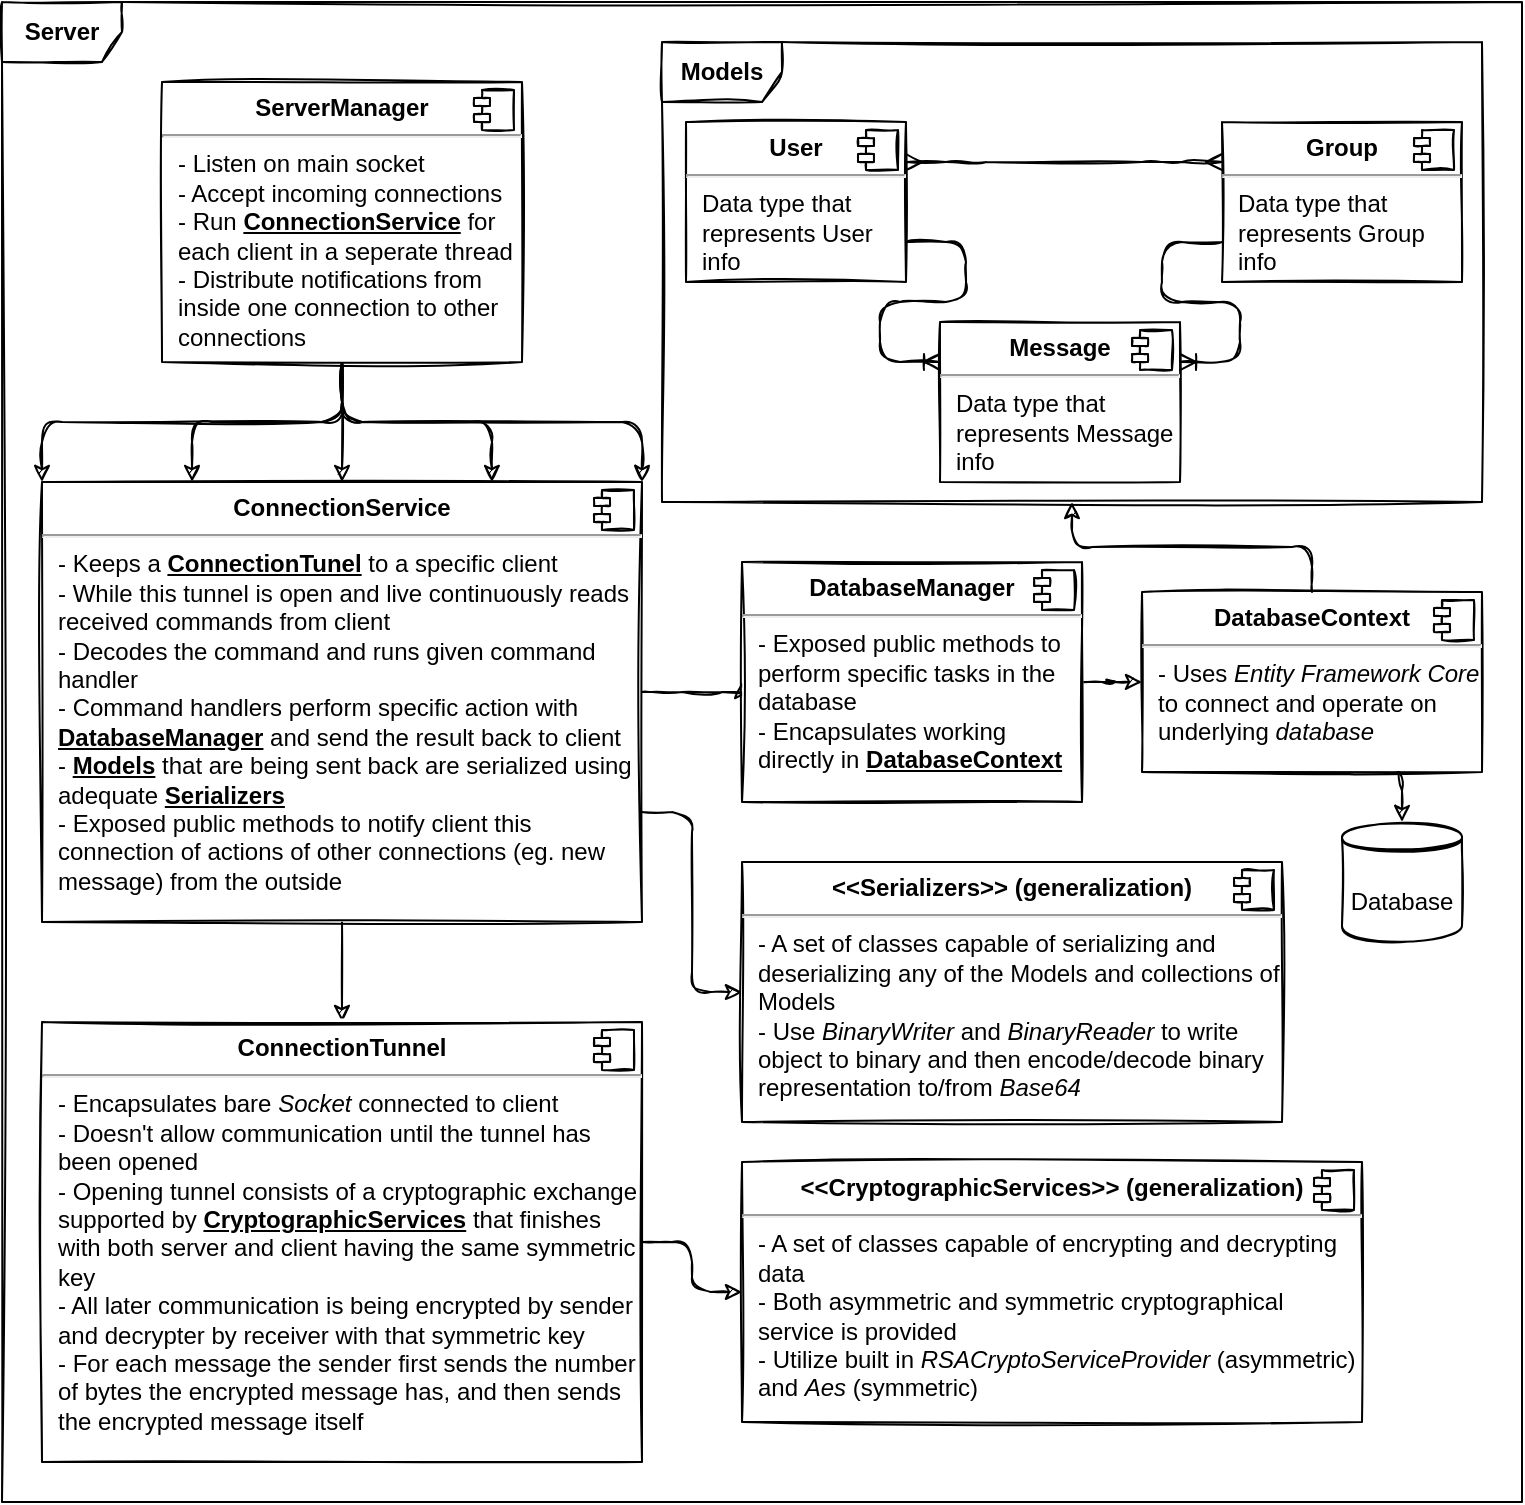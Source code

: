 <mxfile>
    <diagram id="bgaUhcgl6Ks4pTeGLNoc" name="Diagram">
        <mxGraphModel dx="648" dy="575" grid="1" gridSize="10" guides="1" tooltips="1" connect="1" arrows="1" fold="1" page="1" pageScale="1" pageWidth="827" pageHeight="1169" background="none" math="0" shadow="0">
            <root>
                <mxCell id="0"/>
                <mxCell id="1" parent="0"/>
                <mxCell id="13" style="edgeStyle=orthogonalEdgeStyle;orthogonalLoop=1;jettySize=auto;html=1;exitX=0.5;exitY=1;exitDx=0;exitDy=0;entryX=0.25;entryY=0;entryDx=0;entryDy=0;sketch=1;" parent="1" source="9" target="11" edge="1">
                    <mxGeometry relative="1" as="geometry"/>
                </mxCell>
                <mxCell id="14" style="edgeStyle=orthogonalEdgeStyle;orthogonalLoop=1;jettySize=auto;html=1;exitX=0.5;exitY=1;exitDx=0;exitDy=0;entryX=0.5;entryY=0;entryDx=0;entryDy=0;sketch=1;" parent="1" source="9" target="11" edge="1">
                    <mxGeometry relative="1" as="geometry"/>
                </mxCell>
                <mxCell id="15" style="edgeStyle=orthogonalEdgeStyle;orthogonalLoop=1;jettySize=auto;html=1;exitX=0.5;exitY=1;exitDx=0;exitDy=0;entryX=0.75;entryY=0;entryDx=0;entryDy=0;sketch=1;" parent="1" source="9" target="11" edge="1">
                    <mxGeometry relative="1" as="geometry"/>
                </mxCell>
                <mxCell id="50" style="edgeStyle=orthogonalEdgeStyle;orthogonalLoop=1;jettySize=auto;html=1;exitX=0.5;exitY=1;exitDx=0;exitDy=0;entryX=0;entryY=0;entryDx=0;entryDy=0;sketch=1;" parent="1" source="9" target="11" edge="1">
                    <mxGeometry relative="1" as="geometry"/>
                </mxCell>
                <mxCell id="51" style="edgeStyle=orthogonalEdgeStyle;orthogonalLoop=1;jettySize=auto;html=1;exitX=0.5;exitY=1;exitDx=0;exitDy=0;entryX=1;entryY=0;entryDx=0;entryDy=0;sketch=1;" parent="1" source="9" target="11" edge="1">
                    <mxGeometry relative="1" as="geometry"/>
                </mxCell>
                <mxCell id="9" value="&lt;p style=&quot;margin: 0px ; margin-top: 6px ; text-align: center&quot;&gt;&lt;b&gt;ServerManager&lt;/b&gt;&lt;/p&gt;&lt;hr&gt;&lt;p style=&quot;margin: 0px ; margin-left: 8px&quot;&gt;- Listen on main socket&lt;/p&gt;&lt;p style=&quot;margin: 0px ; margin-left: 8px&quot;&gt;- Accept incoming connections&lt;/p&gt;&lt;p style=&quot;margin: 0px ; margin-left: 8px&quot;&gt;- Run &lt;b&gt;&lt;u&gt;ConnectionService&lt;/u&gt;&lt;/b&gt; for each client in a seperate thread&lt;/p&gt;&lt;p style=&quot;margin: 0px ; margin-left: 8px&quot;&gt;- Distribute notifications from inside one connection to other connections&lt;/p&gt;" style="align=left;overflow=fill;html=1;dropTarget=0;glass=0;shadow=0;whiteSpace=wrap;sketch=1;" parent="1" vertex="1">
                    <mxGeometry x="80" y="40" width="180" height="140" as="geometry"/>
                </mxCell>
                <mxCell id="10" value="" style="shape=component;jettyWidth=8;jettyHeight=4;sketch=1;" parent="9" vertex="1">
                    <mxGeometry x="1" width="20" height="20" relative="1" as="geometry">
                        <mxPoint x="-24" y="4" as="offset"/>
                    </mxGeometry>
                </mxCell>
                <mxCell id="18" style="edgeStyle=orthogonalEdgeStyle;orthogonalLoop=1;jettySize=auto;html=1;entryX=0;entryY=0.5;entryDx=0;entryDy=0;sketch=1;" parent="1" source="11" target="16" edge="1">
                    <mxGeometry relative="1" as="geometry">
                        <Array as="points">
                            <mxPoint x="330" y="345"/>
                            <mxPoint x="330" y="345"/>
                        </Array>
                    </mxGeometry>
                </mxCell>
                <mxCell id="49" style="edgeStyle=orthogonalEdgeStyle;orthogonalLoop=1;jettySize=auto;html=1;exitX=1;exitY=0.75;exitDx=0;exitDy=0;entryX=0;entryY=0.5;entryDx=0;entryDy=0;sketch=1;" parent="1" source="11" target="47" edge="1">
                    <mxGeometry relative="1" as="geometry"/>
                </mxCell>
                <mxCell id="56" style="edgeStyle=orthogonalEdgeStyle;orthogonalLoop=1;jettySize=auto;html=1;exitX=0.5;exitY=1;exitDx=0;exitDy=0;sketch=1;" parent="1" source="11" target="54" edge="1">
                    <mxGeometry relative="1" as="geometry"/>
                </mxCell>
                <mxCell id="11" value="&lt;p style=&quot;margin: 0px ; margin-top: 6px ; text-align: center&quot;&gt;&lt;b&gt;ConnectionService&lt;/b&gt;&lt;/p&gt;&lt;hr&gt;&lt;p style=&quot;margin: 0px ; margin-left: 8px&quot;&gt;- Keeps a &lt;b&gt;&lt;u&gt;ConnectionTunel&lt;/u&gt;&lt;/b&gt; to a specific client&lt;/p&gt;&lt;p style=&quot;margin: 0px ; margin-left: 8px&quot;&gt;- While this tunnel is open and live continuously reads received commands from client&lt;/p&gt;&lt;p style=&quot;margin: 0px ; margin-left: 8px&quot;&gt;- Decodes the command and runs given command handler&lt;/p&gt;&lt;p style=&quot;margin: 0px ; margin-left: 8px&quot;&gt;- Command handlers perform specific action with &lt;b&gt;&lt;u&gt;DatabaseManager&lt;/u&gt;&lt;/b&gt; and send the result back to client&lt;/p&gt;&lt;p style=&quot;margin: 0px ; margin-left: 8px&quot;&gt;- &lt;b&gt;&lt;u&gt;Models&lt;/u&gt;&lt;/b&gt; that are being sent back are serialized using adequate &lt;b&gt;&lt;u&gt;Serializers&lt;/u&gt;&lt;/b&gt;&lt;/p&gt;&lt;p style=&quot;margin: 0px ; margin-left: 8px&quot;&gt;- Exposed public methods to notify client this connection of actions of other connections (eg. new message) from the outside&lt;/p&gt;&lt;p style=&quot;margin: 0px ; margin-left: 8px&quot;&gt;&lt;br&gt;&lt;/p&gt;" style="align=left;overflow=fill;html=1;dropTarget=0;shadow=0;glass=0;whiteSpace=wrap;sketch=1;" parent="1" vertex="1">
                    <mxGeometry x="20" y="240" width="300" height="220" as="geometry"/>
                </mxCell>
                <mxCell id="12" value="" style="shape=component;jettyWidth=8;jettyHeight=4;sketch=1;" parent="11" vertex="1">
                    <mxGeometry x="1" width="20" height="20" relative="1" as="geometry">
                        <mxPoint x="-24" y="4" as="offset"/>
                    </mxGeometry>
                </mxCell>
                <mxCell id="22" style="edgeStyle=orthogonalEdgeStyle;orthogonalLoop=1;jettySize=auto;html=1;sketch=1;" parent="1" source="16" target="20" edge="1">
                    <mxGeometry relative="1" as="geometry"/>
                </mxCell>
                <mxCell id="16" value="&lt;p style=&quot;margin: 0px ; margin-top: 6px ; text-align: center&quot;&gt;&lt;b&gt;DatabaseManager&lt;/b&gt;&lt;/p&gt;&lt;hr&gt;&lt;p style=&quot;margin: 0px ; margin-left: 8px&quot;&gt;- Exposed public methods to perform specific tasks in the database&lt;/p&gt;&lt;p style=&quot;margin: 0px ; margin-left: 8px&quot;&gt;- Encapsulates working directly in &lt;b&gt;&lt;u&gt;DatabaseContext&lt;/u&gt;&lt;/b&gt;&lt;/p&gt;" style="align=left;overflow=fill;html=1;dropTarget=0;shadow=0;glass=0;whiteSpace=wrap;sketch=1;" parent="1" vertex="1">
                    <mxGeometry x="370" y="280" width="170" height="120" as="geometry"/>
                </mxCell>
                <mxCell id="17" value="" style="shape=component;jettyWidth=8;jettyHeight=4;sketch=1;" parent="16" vertex="1">
                    <mxGeometry x="1" width="20" height="20" relative="1" as="geometry">
                        <mxPoint x="-24" y="4" as="offset"/>
                    </mxGeometry>
                </mxCell>
                <mxCell id="37" style="edgeStyle=orthogonalEdgeStyle;orthogonalLoop=1;jettySize=auto;html=1;sketch=1;" parent="1" source="20" target="33" edge="1">
                    <mxGeometry relative="1" as="geometry"/>
                </mxCell>
                <mxCell id="53" style="edgeStyle=orthogonalEdgeStyle;orthogonalLoop=1;jettySize=auto;html=1;exitX=0.75;exitY=1;exitDx=0;exitDy=0;entryX=0.5;entryY=0;entryDx=0;entryDy=0;sketch=1;" parent="1" source="20" target="52" edge="1">
                    <mxGeometry relative="1" as="geometry"/>
                </mxCell>
                <mxCell id="20" value="&lt;p style=&quot;margin: 0px ; margin-top: 6px ; text-align: center&quot;&gt;&lt;b&gt;DatabaseContext&lt;/b&gt;&lt;/p&gt;&lt;hr&gt;&lt;p style=&quot;margin: 0px ; margin-left: 8px&quot;&gt;- Uses &lt;i&gt;Entity Framework Core&lt;/i&gt; to connect and operate on underlying &lt;i&gt;database&lt;/i&gt;&lt;/p&gt;&lt;p style=&quot;margin: 0px ; margin-left: 8px&quot;&gt;&lt;br&gt;&lt;/p&gt;" style="align=left;overflow=fill;html=1;dropTarget=0;shadow=0;glass=0;whiteSpace=wrap;sketch=1;" parent="1" vertex="1">
                    <mxGeometry x="570" y="295" width="170" height="90" as="geometry"/>
                </mxCell>
                <mxCell id="21" value="" style="shape=component;jettyWidth=8;jettyHeight=4;sketch=1;" parent="20" vertex="1">
                    <mxGeometry x="1" width="20" height="20" relative="1" as="geometry">
                        <mxPoint x="-24" y="4" as="offset"/>
                    </mxGeometry>
                </mxCell>
                <mxCell id="23" value="&lt;p style=&quot;margin: 0px ; margin-top: 6px ; text-align: center&quot;&gt;&lt;b&gt;User&lt;/b&gt;&lt;/p&gt;&lt;hr&gt;&lt;p style=&quot;margin: 0px ; margin-left: 8px&quot;&gt;Data type that represents User info&lt;/p&gt;" style="align=left;overflow=fill;html=1;dropTarget=0;shadow=0;glass=0;whiteSpace=wrap;sketch=1;" parent="1" vertex="1">
                    <mxGeometry x="342" y="60" width="110" height="80" as="geometry"/>
                </mxCell>
                <mxCell id="24" value="" style="shape=component;jettyWidth=8;jettyHeight=4;sketch=1;" parent="23" vertex="1">
                    <mxGeometry x="1" width="20" height="20" relative="1" as="geometry">
                        <mxPoint x="-24" y="4" as="offset"/>
                    </mxGeometry>
                </mxCell>
                <mxCell id="25" value="&lt;p style=&quot;margin: 0px ; margin-top: 6px ; text-align: center&quot;&gt;&lt;b&gt;Group&lt;/b&gt;&lt;/p&gt;&lt;hr&gt;&lt;p style=&quot;margin: 0px ; margin-left: 8px&quot;&gt;Data type that represents Group info&lt;/p&gt;" style="align=left;overflow=fill;html=1;dropTarget=0;shadow=0;glass=0;whiteSpace=wrap;sketch=1;" parent="1" vertex="1">
                    <mxGeometry x="610" y="60" width="120" height="80" as="geometry"/>
                </mxCell>
                <mxCell id="26" value="" style="shape=component;jettyWidth=8;jettyHeight=4;sketch=1;" parent="25" vertex="1">
                    <mxGeometry x="1" width="20" height="20" relative="1" as="geometry">
                        <mxPoint x="-24" y="4" as="offset"/>
                    </mxGeometry>
                </mxCell>
                <mxCell id="27" value="" style="edgeStyle=entityRelationEdgeStyle;fontSize=12;html=1;endArrow=ERmany;startArrow=ERmany;entryX=0;entryY=0.25;entryDx=0;entryDy=0;exitX=1;exitY=0.25;exitDx=0;exitDy=0;sketch=1;" parent="1" source="23" target="25" edge="1">
                    <mxGeometry width="100" height="100" relative="1" as="geometry">
                        <mxPoint x="488" y="100" as="sourcePoint"/>
                        <mxPoint x="528" y="170" as="targetPoint"/>
                    </mxGeometry>
                </mxCell>
                <mxCell id="28" value="&lt;p style=&quot;margin: 0px ; margin-top: 6px ; text-align: center&quot;&gt;&lt;b&gt;Message&lt;/b&gt;&lt;/p&gt;&lt;hr&gt;&lt;p style=&quot;margin: 0px ; margin-left: 8px&quot;&gt;Data type that represents Message info&lt;/p&gt;" style="align=left;overflow=fill;html=1;dropTarget=0;shadow=0;glass=0;whiteSpace=wrap;sketch=1;" parent="1" vertex="1">
                    <mxGeometry x="469" y="160" width="120" height="80" as="geometry"/>
                </mxCell>
                <mxCell id="29" value="" style="shape=component;jettyWidth=8;jettyHeight=4;sketch=1;" parent="28" vertex="1">
                    <mxGeometry x="1" width="20" height="20" relative="1" as="geometry">
                        <mxPoint x="-24" y="4" as="offset"/>
                    </mxGeometry>
                </mxCell>
                <mxCell id="30" value="" style="edgeStyle=entityRelationEdgeStyle;fontSize=12;html=1;endArrow=ERoneToMany;exitX=1;exitY=0.75;exitDx=0;exitDy=0;entryX=0;entryY=0.25;entryDx=0;entryDy=0;sketch=1;" parent="1" source="23" target="28" edge="1">
                    <mxGeometry width="100" height="100" relative="1" as="geometry">
                        <mxPoint x="378" y="170" as="sourcePoint"/>
                        <mxPoint x="439" y="200" as="targetPoint"/>
                    </mxGeometry>
                </mxCell>
                <mxCell id="31" value="" style="edgeStyle=entityRelationEdgeStyle;fontSize=12;html=1;endArrow=ERoneToMany;exitX=0;exitY=0.75;exitDx=0;exitDy=0;entryX=1;entryY=0.25;entryDx=0;entryDy=0;sketch=1;" parent="1" source="25" target="28" edge="1">
                    <mxGeometry width="100" height="100" relative="1" as="geometry">
                        <mxPoint x="608" y="260" as="sourcePoint"/>
                        <mxPoint x="708" y="160" as="targetPoint"/>
                    </mxGeometry>
                </mxCell>
                <mxCell id="33" value="&lt;b&gt;Models&lt;/b&gt;" style="shape=umlFrame;whiteSpace=wrap;html=1;shadow=0;glass=0;labelBackgroundColor=none;sketch=1;" parent="1" vertex="1">
                    <mxGeometry x="330" y="20" width="410" height="230" as="geometry"/>
                </mxCell>
                <mxCell id="47" value="&lt;p style=&quot;margin: 0px ; margin-top: 6px ; text-align: center&quot;&gt;&lt;b&gt;&amp;lt;&amp;lt;Serializers&amp;gt;&amp;gt; (generalization)&lt;/b&gt;&lt;/p&gt;&lt;hr&gt;&lt;p style=&quot;margin: 0px ; margin-left: 8px&quot;&gt;- A set of classes capable of serializing and deserializing any of the Models and collections of Models&lt;/p&gt;&lt;p style=&quot;margin: 0px ; margin-left: 8px&quot;&gt;- Use &lt;i&gt;BinaryWriter&lt;/i&gt; and &lt;i&gt;BinaryReader&lt;/i&gt; to write object to binary and then encode/decode binary representation to/from &lt;i&gt;Base64&lt;/i&gt;&lt;/p&gt;" style="align=left;overflow=fill;html=1;dropTarget=0;shadow=0;glass=0;labelBackgroundColor=none;whiteSpace=wrap;fontFamily=Helvetica;sketch=1;" parent="1" vertex="1">
                    <mxGeometry x="370" y="430" width="270" height="130" as="geometry"/>
                </mxCell>
                <mxCell id="48" value="" style="shape=component;jettyWidth=8;jettyHeight=4;sketch=1;" parent="47" vertex="1">
                    <mxGeometry x="1" width="20" height="20" relative="1" as="geometry">
                        <mxPoint x="-24" y="4" as="offset"/>
                    </mxGeometry>
                </mxCell>
                <mxCell id="52" value="Database" style="shape=datastore;whiteSpace=wrap;html=1;shadow=0;glass=0;labelBackgroundColor=none;sketch=1;" parent="1" vertex="1">
                    <mxGeometry x="670" y="410" width="60" height="60" as="geometry"/>
                </mxCell>
                <mxCell id="59" style="edgeStyle=orthogonalEdgeStyle;orthogonalLoop=1;jettySize=auto;html=1;sketch=1;" parent="1" source="54" target="57" edge="1">
                    <mxGeometry relative="1" as="geometry"/>
                </mxCell>
                <mxCell id="54" value="&lt;p style=&quot;margin: 0px ; margin-top: 6px ; text-align: center&quot;&gt;&lt;b&gt;ConnectionTunnel&lt;/b&gt;&lt;/p&gt;&lt;hr&gt;&lt;p style=&quot;margin: 0px ; margin-left: 8px&quot;&gt;- Encapsulates bare &lt;i&gt;Socket&lt;/i&gt;&amp;nbsp;connected to client&lt;/p&gt;&lt;p style=&quot;margin: 0px ; margin-left: 8px&quot;&gt;- Doesn't allow communication until the tunnel has been opened&lt;/p&gt;&lt;p style=&quot;margin: 0px ; margin-left: 8px&quot;&gt;- Opening tunnel consists of a cryptographic exchange supported by &lt;b&gt;&lt;u&gt;CryptographicServices&lt;/u&gt;&lt;/b&gt; that finishes with both server and client having the same symmetric key&lt;/p&gt;&lt;p style=&quot;margin: 0px ; margin-left: 8px&quot;&gt;- All later communication is being encrypted by sender and decrypter by receiver with that symmetric key&lt;/p&gt;&lt;p style=&quot;margin: 0px ; margin-left: 8px&quot;&gt;- For each message the sender first sends the number of bytes the encrypted message has, and then sends the encrypted message itself&lt;/p&gt;" style="align=left;overflow=fill;html=1;dropTarget=0;shadow=0;glass=0;whiteSpace=wrap;sketch=1;" parent="1" vertex="1">
                    <mxGeometry x="20" y="510" width="300" height="220" as="geometry"/>
                </mxCell>
                <mxCell id="55" value="" style="shape=component;jettyWidth=8;jettyHeight=4;sketch=1;" parent="54" vertex="1">
                    <mxGeometry x="1" width="20" height="20" relative="1" as="geometry">
                        <mxPoint x="-24" y="4" as="offset"/>
                    </mxGeometry>
                </mxCell>
                <mxCell id="57" value="&lt;p style=&quot;margin: 0px ; margin-top: 6px ; text-align: center&quot;&gt;&lt;b&gt;&amp;lt;&amp;lt;CryptographicServices&amp;gt;&amp;gt; (generalization)&lt;/b&gt;&lt;/p&gt;&lt;hr&gt;&lt;p style=&quot;margin: 0px ; margin-left: 8px&quot;&gt;- A set of classes capable of encrypting and decrypting data&lt;/p&gt;&lt;p style=&quot;margin: 0px ; margin-left: 8px&quot;&gt;- Both asymmetric and symmetric cryptographical service is provided&lt;/p&gt;&lt;p style=&quot;margin: 0px ; margin-left: 8px&quot;&gt;- Utilize built in&amp;nbsp;&lt;i&gt;RSACryptoServiceProvider&lt;/i&gt; (asymmetric) and &lt;i&gt;Aes&lt;/i&gt; (symmetric)&lt;/p&gt;" style="align=left;overflow=fill;html=1;dropTarget=0;shadow=0;glass=0;labelBackgroundColor=none;whiteSpace=wrap;sketch=1;" parent="1" vertex="1">
                    <mxGeometry x="370" y="580" width="310" height="130" as="geometry"/>
                </mxCell>
                <mxCell id="58" value="" style="shape=component;jettyWidth=8;jettyHeight=4;sketch=1;" parent="57" vertex="1">
                    <mxGeometry x="1" width="20" height="20" relative="1" as="geometry">
                        <mxPoint x="-24" y="4" as="offset"/>
                    </mxGeometry>
                </mxCell>
                <mxCell id="W6fIEdw_na3CiRxA3SF--59" value="&lt;b&gt;Server&lt;/b&gt;" style="shape=umlFrame;whiteSpace=wrap;html=1;shadow=0;glass=0;labelBackgroundColor=none;sketch=1;" parent="1" vertex="1">
                    <mxGeometry width="760" height="750" as="geometry"/>
                </mxCell>
            </root>
        </mxGraphModel>
    </diagram>
</mxfile>
